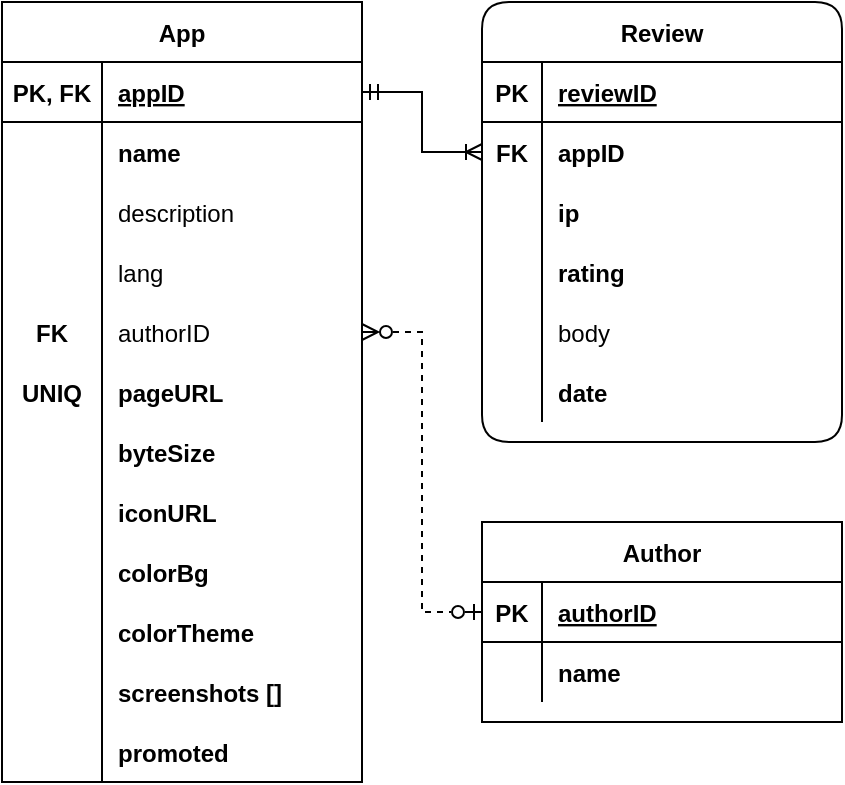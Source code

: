 <mxfile version="20.2.3" type="device"><diagram id="R2lEEEUBdFMjLlhIrx00" name="Page-1"><mxGraphModel dx="677" dy="488" grid="1" gridSize="10" guides="1" tooltips="1" connect="1" arrows="1" fold="1" page="1" pageScale="1" pageWidth="850" pageHeight="1100" math="0" shadow="0" extFonts="Permanent Marker^https://fonts.googleapis.com/css?family=Permanent+Marker"><root><mxCell id="0"/><mxCell id="1" parent="0"/><mxCell id="cC8PR0b2SWjf2gOsvjhR-1" value="App" style="shape=table;startSize=30;container=1;collapsible=1;childLayout=tableLayout;fixedRows=1;rowLines=0;fontStyle=1;align=center;resizeLast=1;" parent="1" vertex="1"><mxGeometry x="40" y="70" width="180" height="390" as="geometry"/></mxCell><mxCell id="cC8PR0b2SWjf2gOsvjhR-2" value="" style="shape=tableRow;horizontal=0;startSize=0;swimlaneHead=0;swimlaneBody=0;fillColor=none;collapsible=0;dropTarget=0;points=[[0,0.5],[1,0.5]];portConstraint=eastwest;top=0;left=0;right=0;bottom=1;" parent="cC8PR0b2SWjf2gOsvjhR-1" vertex="1"><mxGeometry y="30" width="180" height="30" as="geometry"/></mxCell><mxCell id="cC8PR0b2SWjf2gOsvjhR-3" value="PK, FK" style="shape=partialRectangle;connectable=0;fillColor=none;top=0;left=0;bottom=0;right=0;fontStyle=1;overflow=hidden;" parent="cC8PR0b2SWjf2gOsvjhR-2" vertex="1"><mxGeometry width="50" height="30" as="geometry"><mxRectangle width="50" height="30" as="alternateBounds"/></mxGeometry></mxCell><mxCell id="cC8PR0b2SWjf2gOsvjhR-4" value="appID" style="shape=partialRectangle;connectable=0;fillColor=none;top=0;left=0;bottom=0;right=0;align=left;spacingLeft=6;fontStyle=5;overflow=hidden;" parent="cC8PR0b2SWjf2gOsvjhR-2" vertex="1"><mxGeometry x="50" width="130" height="30" as="geometry"><mxRectangle width="130" height="30" as="alternateBounds"/></mxGeometry></mxCell><mxCell id="cC8PR0b2SWjf2gOsvjhR-5" value="" style="shape=tableRow;horizontal=0;startSize=0;swimlaneHead=0;swimlaneBody=0;fillColor=none;collapsible=0;dropTarget=0;points=[[0,0.5],[1,0.5]];portConstraint=eastwest;top=0;left=0;right=0;bottom=0;" parent="cC8PR0b2SWjf2gOsvjhR-1" vertex="1"><mxGeometry y="60" width="180" height="30" as="geometry"/></mxCell><mxCell id="cC8PR0b2SWjf2gOsvjhR-6" value="" style="shape=partialRectangle;connectable=0;fillColor=none;top=0;left=0;bottom=0;right=0;editable=1;overflow=hidden;" parent="cC8PR0b2SWjf2gOsvjhR-5" vertex="1"><mxGeometry width="50" height="30" as="geometry"><mxRectangle width="50" height="30" as="alternateBounds"/></mxGeometry></mxCell><mxCell id="cC8PR0b2SWjf2gOsvjhR-7" value="name" style="shape=partialRectangle;connectable=0;fillColor=none;top=0;left=0;bottom=0;right=0;align=left;spacingLeft=6;overflow=hidden;fontStyle=1" parent="cC8PR0b2SWjf2gOsvjhR-5" vertex="1"><mxGeometry x="50" width="130" height="30" as="geometry"><mxRectangle width="130" height="30" as="alternateBounds"/></mxGeometry></mxCell><mxCell id="cC8PR0b2SWjf2gOsvjhR-8" value="" style="shape=tableRow;horizontal=0;startSize=0;swimlaneHead=0;swimlaneBody=0;fillColor=none;collapsible=0;dropTarget=0;points=[[0,0.5],[1,0.5]];portConstraint=eastwest;top=0;left=0;right=0;bottom=0;" parent="cC8PR0b2SWjf2gOsvjhR-1" vertex="1"><mxGeometry y="90" width="180" height="30" as="geometry"/></mxCell><mxCell id="cC8PR0b2SWjf2gOsvjhR-9" value="" style="shape=partialRectangle;connectable=0;fillColor=none;top=0;left=0;bottom=0;right=0;editable=1;overflow=hidden;" parent="cC8PR0b2SWjf2gOsvjhR-8" vertex="1"><mxGeometry width="50" height="30" as="geometry"><mxRectangle width="50" height="30" as="alternateBounds"/></mxGeometry></mxCell><mxCell id="cC8PR0b2SWjf2gOsvjhR-10" value="description" style="shape=partialRectangle;connectable=0;fillColor=none;top=0;left=0;bottom=0;right=0;align=left;spacingLeft=6;overflow=hidden;fontStyle=0" parent="cC8PR0b2SWjf2gOsvjhR-8" vertex="1"><mxGeometry x="50" width="130" height="30" as="geometry"><mxRectangle width="130" height="30" as="alternateBounds"/></mxGeometry></mxCell><mxCell id="4s1BnXpCtAlhu0fYwhhh-1" value="" style="shape=tableRow;horizontal=0;startSize=0;swimlaneHead=0;swimlaneBody=0;fillColor=none;collapsible=0;dropTarget=0;points=[[0,0.5],[1,0.5]];portConstraint=eastwest;top=0;left=0;right=0;bottom=0;" vertex="1" parent="cC8PR0b2SWjf2gOsvjhR-1"><mxGeometry y="120" width="180" height="30" as="geometry"/></mxCell><mxCell id="4s1BnXpCtAlhu0fYwhhh-2" value="" style="shape=partialRectangle;connectable=0;fillColor=none;top=0;left=0;bottom=0;right=0;editable=1;overflow=hidden;" vertex="1" parent="4s1BnXpCtAlhu0fYwhhh-1"><mxGeometry width="50" height="30" as="geometry"><mxRectangle width="50" height="30" as="alternateBounds"/></mxGeometry></mxCell><mxCell id="4s1BnXpCtAlhu0fYwhhh-3" value="lang" style="shape=partialRectangle;connectable=0;fillColor=none;top=0;left=0;bottom=0;right=0;align=left;spacingLeft=6;overflow=hidden;fontStyle=0" vertex="1" parent="4s1BnXpCtAlhu0fYwhhh-1"><mxGeometry x="50" width="130" height="30" as="geometry"><mxRectangle width="130" height="30" as="alternateBounds"/></mxGeometry></mxCell><mxCell id="cC8PR0b2SWjf2gOsvjhR-14" value="" style="shape=tableRow;horizontal=0;startSize=0;swimlaneHead=0;swimlaneBody=0;fillColor=none;collapsible=0;dropTarget=0;points=[[0,0.5],[1,0.5]];portConstraint=eastwest;top=0;left=0;right=0;bottom=0;" parent="cC8PR0b2SWjf2gOsvjhR-1" vertex="1"><mxGeometry y="150" width="180" height="30" as="geometry"/></mxCell><mxCell id="cC8PR0b2SWjf2gOsvjhR-15" value="FK" style="shape=partialRectangle;connectable=0;fillColor=none;top=0;left=0;bottom=0;right=0;editable=1;overflow=hidden;fontStyle=1" parent="cC8PR0b2SWjf2gOsvjhR-14" vertex="1"><mxGeometry width="50" height="30" as="geometry"><mxRectangle width="50" height="30" as="alternateBounds"/></mxGeometry></mxCell><mxCell id="cC8PR0b2SWjf2gOsvjhR-16" value="authorID" style="shape=partialRectangle;connectable=0;fillColor=none;top=0;left=0;bottom=0;right=0;align=left;spacingLeft=6;overflow=hidden;fontStyle=0" parent="cC8PR0b2SWjf2gOsvjhR-14" vertex="1"><mxGeometry x="50" width="130" height="30" as="geometry"><mxRectangle width="130" height="30" as="alternateBounds"/></mxGeometry></mxCell><mxCell id="cC8PR0b2SWjf2gOsvjhR-17" value="" style="shape=tableRow;horizontal=0;startSize=0;swimlaneHead=0;swimlaneBody=0;fillColor=none;collapsible=0;dropTarget=0;points=[[0,0.5],[1,0.5]];portConstraint=eastwest;top=0;left=0;right=0;bottom=0;" parent="cC8PR0b2SWjf2gOsvjhR-1" vertex="1"><mxGeometry y="180" width="180" height="30" as="geometry"/></mxCell><mxCell id="cC8PR0b2SWjf2gOsvjhR-18" value="UNIQ" style="shape=partialRectangle;connectable=0;fillColor=none;top=0;left=0;bottom=0;right=0;editable=1;overflow=hidden;fontStyle=1" parent="cC8PR0b2SWjf2gOsvjhR-17" vertex="1"><mxGeometry width="50" height="30" as="geometry"><mxRectangle width="50" height="30" as="alternateBounds"/></mxGeometry></mxCell><mxCell id="cC8PR0b2SWjf2gOsvjhR-19" value="pageURL" style="shape=partialRectangle;connectable=0;fillColor=none;top=0;left=0;bottom=0;right=0;align=left;spacingLeft=6;overflow=hidden;fontStyle=1" parent="cC8PR0b2SWjf2gOsvjhR-17" vertex="1"><mxGeometry x="50" width="130" height="30" as="geometry"><mxRectangle width="130" height="30" as="alternateBounds"/></mxGeometry></mxCell><mxCell id="cC8PR0b2SWjf2gOsvjhR-20" value="" style="shape=tableRow;horizontal=0;startSize=0;swimlaneHead=0;swimlaneBody=0;fillColor=none;collapsible=0;dropTarget=0;points=[[0,0.5],[1,0.5]];portConstraint=eastwest;top=0;left=0;right=0;bottom=0;" parent="cC8PR0b2SWjf2gOsvjhR-1" vertex="1"><mxGeometry y="210" width="180" height="30" as="geometry"/></mxCell><mxCell id="cC8PR0b2SWjf2gOsvjhR-21" value="" style="shape=partialRectangle;connectable=0;fillColor=none;top=0;left=0;bottom=0;right=0;editable=1;overflow=hidden;" parent="cC8PR0b2SWjf2gOsvjhR-20" vertex="1"><mxGeometry width="50" height="30" as="geometry"><mxRectangle width="50" height="30" as="alternateBounds"/></mxGeometry></mxCell><mxCell id="cC8PR0b2SWjf2gOsvjhR-22" value="byteSize" style="shape=partialRectangle;connectable=0;fillColor=none;top=0;left=0;bottom=0;right=0;align=left;spacingLeft=6;overflow=hidden;fontStyle=1" parent="cC8PR0b2SWjf2gOsvjhR-20" vertex="1"><mxGeometry x="50" width="130" height="30" as="geometry"><mxRectangle width="130" height="30" as="alternateBounds"/></mxGeometry></mxCell><mxCell id="cC8PR0b2SWjf2gOsvjhR-23" value="" style="shape=tableRow;horizontal=0;startSize=0;swimlaneHead=0;swimlaneBody=0;fillColor=none;collapsible=0;dropTarget=0;points=[[0,0.5],[1,0.5]];portConstraint=eastwest;top=0;left=0;right=0;bottom=0;" parent="cC8PR0b2SWjf2gOsvjhR-1" vertex="1"><mxGeometry y="240" width="180" height="30" as="geometry"/></mxCell><mxCell id="cC8PR0b2SWjf2gOsvjhR-24" value="" style="shape=partialRectangle;connectable=0;fillColor=none;top=0;left=0;bottom=0;right=0;editable=1;overflow=hidden;" parent="cC8PR0b2SWjf2gOsvjhR-23" vertex="1"><mxGeometry width="50" height="30" as="geometry"><mxRectangle width="50" height="30" as="alternateBounds"/></mxGeometry></mxCell><mxCell id="cC8PR0b2SWjf2gOsvjhR-25" value="iconURL" style="shape=partialRectangle;connectable=0;fillColor=none;top=0;left=0;bottom=0;right=0;align=left;spacingLeft=6;overflow=hidden;fontStyle=1" parent="cC8PR0b2SWjf2gOsvjhR-23" vertex="1"><mxGeometry x="50" width="130" height="30" as="geometry"><mxRectangle width="130" height="30" as="alternateBounds"/></mxGeometry></mxCell><mxCell id="cC8PR0b2SWjf2gOsvjhR-41" value="" style="shape=tableRow;horizontal=0;startSize=0;swimlaneHead=0;swimlaneBody=0;fillColor=none;collapsible=0;dropTarget=0;points=[[0,0.5],[1,0.5]];portConstraint=eastwest;top=0;left=0;right=0;bottom=0;" parent="cC8PR0b2SWjf2gOsvjhR-1" vertex="1"><mxGeometry y="270" width="180" height="30" as="geometry"/></mxCell><mxCell id="cC8PR0b2SWjf2gOsvjhR-42" value="" style="shape=partialRectangle;connectable=0;fillColor=none;top=0;left=0;bottom=0;right=0;editable=1;overflow=hidden;" parent="cC8PR0b2SWjf2gOsvjhR-41" vertex="1"><mxGeometry width="50" height="30" as="geometry"><mxRectangle width="50" height="30" as="alternateBounds"/></mxGeometry></mxCell><mxCell id="cC8PR0b2SWjf2gOsvjhR-43" value="colorBg" style="shape=partialRectangle;connectable=0;fillColor=none;top=0;left=0;bottom=0;right=0;align=left;spacingLeft=6;overflow=hidden;fontStyle=1" parent="cC8PR0b2SWjf2gOsvjhR-41" vertex="1"><mxGeometry x="50" width="130" height="30" as="geometry"><mxRectangle width="130" height="30" as="alternateBounds"/></mxGeometry></mxCell><mxCell id="cC8PR0b2SWjf2gOsvjhR-44" value="" style="shape=tableRow;horizontal=0;startSize=0;swimlaneHead=0;swimlaneBody=0;fillColor=none;collapsible=0;dropTarget=0;points=[[0,0.5],[1,0.5]];portConstraint=eastwest;top=0;left=0;right=0;bottom=0;" parent="cC8PR0b2SWjf2gOsvjhR-1" vertex="1"><mxGeometry y="300" width="180" height="30" as="geometry"/></mxCell><mxCell id="cC8PR0b2SWjf2gOsvjhR-45" value="" style="shape=partialRectangle;connectable=0;fillColor=none;top=0;left=0;bottom=0;right=0;editable=1;overflow=hidden;" parent="cC8PR0b2SWjf2gOsvjhR-44" vertex="1"><mxGeometry width="50" height="30" as="geometry"><mxRectangle width="50" height="30" as="alternateBounds"/></mxGeometry></mxCell><mxCell id="cC8PR0b2SWjf2gOsvjhR-46" value="colorTheme" style="shape=partialRectangle;connectable=0;fillColor=none;top=0;left=0;bottom=0;right=0;align=left;spacingLeft=6;overflow=hidden;fontStyle=1" parent="cC8PR0b2SWjf2gOsvjhR-44" vertex="1"><mxGeometry x="50" width="130" height="30" as="geometry"><mxRectangle width="130" height="30" as="alternateBounds"/></mxGeometry></mxCell><mxCell id="cC8PR0b2SWjf2gOsvjhR-47" value="" style="shape=tableRow;horizontal=0;startSize=0;swimlaneHead=0;swimlaneBody=0;fillColor=none;collapsible=0;dropTarget=0;points=[[0,0.5],[1,0.5]];portConstraint=eastwest;top=0;left=0;right=0;bottom=0;" parent="cC8PR0b2SWjf2gOsvjhR-1" vertex="1"><mxGeometry y="330" width="180" height="30" as="geometry"/></mxCell><mxCell id="cC8PR0b2SWjf2gOsvjhR-48" value="" style="shape=partialRectangle;connectable=0;fillColor=none;top=0;left=0;bottom=0;right=0;editable=1;overflow=hidden;" parent="cC8PR0b2SWjf2gOsvjhR-47" vertex="1"><mxGeometry width="50" height="30" as="geometry"><mxRectangle width="50" height="30" as="alternateBounds"/></mxGeometry></mxCell><mxCell id="cC8PR0b2SWjf2gOsvjhR-49" value="screenshots []" style="shape=partialRectangle;connectable=0;fillColor=none;top=0;left=0;bottom=0;right=0;align=left;spacingLeft=6;overflow=hidden;fontStyle=1" parent="cC8PR0b2SWjf2gOsvjhR-47" vertex="1"><mxGeometry x="50" width="130" height="30" as="geometry"><mxRectangle width="130" height="30" as="alternateBounds"/></mxGeometry></mxCell><mxCell id="wpaztjjnw2k48ScrbG3w-5" value="" style="shape=tableRow;horizontal=0;startSize=0;swimlaneHead=0;swimlaneBody=0;fillColor=none;collapsible=0;dropTarget=0;points=[[0,0.5],[1,0.5]];portConstraint=eastwest;top=0;left=0;right=0;bottom=0;" parent="cC8PR0b2SWjf2gOsvjhR-1" vertex="1"><mxGeometry y="360" width="180" height="30" as="geometry"/></mxCell><mxCell id="wpaztjjnw2k48ScrbG3w-6" value="" style="shape=partialRectangle;connectable=0;fillColor=none;top=0;left=0;bottom=0;right=0;editable=1;overflow=hidden;" parent="wpaztjjnw2k48ScrbG3w-5" vertex="1"><mxGeometry width="50" height="30" as="geometry"><mxRectangle width="50" height="30" as="alternateBounds"/></mxGeometry></mxCell><mxCell id="wpaztjjnw2k48ScrbG3w-7" value="promoted" style="shape=partialRectangle;connectable=0;fillColor=none;top=0;left=0;bottom=0;right=0;align=left;spacingLeft=6;overflow=hidden;fontStyle=1" parent="wpaztjjnw2k48ScrbG3w-5" vertex="1"><mxGeometry x="50" width="130" height="30" as="geometry"><mxRectangle width="130" height="30" as="alternateBounds"/></mxGeometry></mxCell><mxCell id="cC8PR0b2SWjf2gOsvjhR-26" value="Author" style="shape=table;startSize=30;container=1;collapsible=1;childLayout=tableLayout;fixedRows=1;rowLines=0;fontStyle=1;align=center;resizeLast=1;" parent="1" vertex="1"><mxGeometry x="280" y="330" width="180" height="100" as="geometry"/></mxCell><mxCell id="cC8PR0b2SWjf2gOsvjhR-27" value="" style="shape=tableRow;horizontal=0;startSize=0;swimlaneHead=0;swimlaneBody=0;fillColor=none;collapsible=0;dropTarget=0;points=[[0,0.5],[1,0.5]];portConstraint=eastwest;top=0;left=0;right=0;bottom=1;" parent="cC8PR0b2SWjf2gOsvjhR-26" vertex="1"><mxGeometry y="30" width="180" height="30" as="geometry"/></mxCell><mxCell id="cC8PR0b2SWjf2gOsvjhR-28" value="PK" style="shape=partialRectangle;connectable=0;fillColor=none;top=0;left=0;bottom=0;right=0;fontStyle=1;overflow=hidden;" parent="cC8PR0b2SWjf2gOsvjhR-27" vertex="1"><mxGeometry width="30" height="30" as="geometry"><mxRectangle width="30" height="30" as="alternateBounds"/></mxGeometry></mxCell><mxCell id="cC8PR0b2SWjf2gOsvjhR-29" value="authorID" style="shape=partialRectangle;connectable=0;fillColor=none;top=0;left=0;bottom=0;right=0;align=left;spacingLeft=6;fontStyle=5;overflow=hidden;" parent="cC8PR0b2SWjf2gOsvjhR-27" vertex="1"><mxGeometry x="30" width="150" height="30" as="geometry"><mxRectangle width="150" height="30" as="alternateBounds"/></mxGeometry></mxCell><mxCell id="cC8PR0b2SWjf2gOsvjhR-30" value="" style="shape=tableRow;horizontal=0;startSize=0;swimlaneHead=0;swimlaneBody=0;fillColor=none;collapsible=0;dropTarget=0;points=[[0,0.5],[1,0.5]];portConstraint=eastwest;top=0;left=0;right=0;bottom=0;" parent="cC8PR0b2SWjf2gOsvjhR-26" vertex="1"><mxGeometry y="60" width="180" height="30" as="geometry"/></mxCell><mxCell id="cC8PR0b2SWjf2gOsvjhR-31" value="" style="shape=partialRectangle;connectable=0;fillColor=none;top=0;left=0;bottom=0;right=0;editable=1;overflow=hidden;" parent="cC8PR0b2SWjf2gOsvjhR-30" vertex="1"><mxGeometry width="30" height="30" as="geometry"><mxRectangle width="30" height="30" as="alternateBounds"/></mxGeometry></mxCell><mxCell id="cC8PR0b2SWjf2gOsvjhR-32" value="name" style="shape=partialRectangle;connectable=0;fillColor=none;top=0;left=0;bottom=0;right=0;align=left;spacingLeft=6;overflow=hidden;fontStyle=1" parent="cC8PR0b2SWjf2gOsvjhR-30" vertex="1"><mxGeometry x="30" width="150" height="30" as="geometry"><mxRectangle width="150" height="30" as="alternateBounds"/></mxGeometry></mxCell><mxCell id="cC8PR0b2SWjf2gOsvjhR-40" value="" style="edgeStyle=entityRelationEdgeStyle;fontSize=12;html=1;endArrow=ERzeroToOne;startArrow=ERzeroToMany;rounded=0;dashed=1;startFill=0;endFill=0;" parent="1" source="cC8PR0b2SWjf2gOsvjhR-14" target="cC8PR0b2SWjf2gOsvjhR-27" edge="1"><mxGeometry width="100" height="100" relative="1" as="geometry"><mxPoint x="260" y="110" as="sourcePoint"/><mxPoint x="360" y="10" as="targetPoint"/></mxGeometry></mxCell><mxCell id="cC8PR0b2SWjf2gOsvjhR-53" value="Review" style="shape=table;startSize=30;container=1;collapsible=1;childLayout=tableLayout;fixedRows=1;rowLines=0;fontStyle=1;align=center;resizeLast=1;rounded=1;" parent="1" vertex="1"><mxGeometry x="280" y="70" width="180" height="220" as="geometry"><mxRectangle x="280" y="40" width="70" height="30" as="alternateBounds"/></mxGeometry></mxCell><mxCell id="cC8PR0b2SWjf2gOsvjhR-54" value="" style="shape=tableRow;horizontal=0;startSize=0;swimlaneHead=0;swimlaneBody=0;fillColor=none;collapsible=0;dropTarget=0;points=[[0,0.5],[1,0.5]];portConstraint=eastwest;top=0;left=0;right=0;bottom=1;" parent="cC8PR0b2SWjf2gOsvjhR-53" vertex="1"><mxGeometry y="30" width="180" height="30" as="geometry"/></mxCell><mxCell id="cC8PR0b2SWjf2gOsvjhR-55" value="PK" style="shape=partialRectangle;connectable=0;fillColor=none;top=0;left=0;bottom=0;right=0;fontStyle=1;overflow=hidden;" parent="cC8PR0b2SWjf2gOsvjhR-54" vertex="1"><mxGeometry width="30" height="30" as="geometry"><mxRectangle width="30" height="30" as="alternateBounds"/></mxGeometry></mxCell><mxCell id="cC8PR0b2SWjf2gOsvjhR-56" value="reviewID" style="shape=partialRectangle;connectable=0;fillColor=none;top=0;left=0;bottom=0;right=0;align=left;spacingLeft=6;fontStyle=5;overflow=hidden;" parent="cC8PR0b2SWjf2gOsvjhR-54" vertex="1"><mxGeometry x="30" width="150" height="30" as="geometry"><mxRectangle width="150" height="30" as="alternateBounds"/></mxGeometry></mxCell><mxCell id="cC8PR0b2SWjf2gOsvjhR-57" value="" style="shape=tableRow;horizontal=0;startSize=0;swimlaneHead=0;swimlaneBody=0;fillColor=none;collapsible=0;dropTarget=0;points=[[0,0.5],[1,0.5]];portConstraint=eastwest;top=0;left=0;right=0;bottom=0;" parent="cC8PR0b2SWjf2gOsvjhR-53" vertex="1"><mxGeometry y="60" width="180" height="30" as="geometry"/></mxCell><mxCell id="cC8PR0b2SWjf2gOsvjhR-58" value="FK" style="shape=partialRectangle;connectable=0;fillColor=none;top=0;left=0;bottom=0;right=0;editable=1;overflow=hidden;fontStyle=1" parent="cC8PR0b2SWjf2gOsvjhR-57" vertex="1"><mxGeometry width="30" height="30" as="geometry"><mxRectangle width="30" height="30" as="alternateBounds"/></mxGeometry></mxCell><mxCell id="cC8PR0b2SWjf2gOsvjhR-59" value="appID" style="shape=partialRectangle;connectable=0;fillColor=none;top=0;left=0;bottom=0;right=0;align=left;spacingLeft=6;overflow=hidden;fontStyle=1" parent="cC8PR0b2SWjf2gOsvjhR-57" vertex="1"><mxGeometry x="30" width="150" height="30" as="geometry"><mxRectangle width="150" height="30" as="alternateBounds"/></mxGeometry></mxCell><mxCell id="cC8PR0b2SWjf2gOsvjhR-60" value="" style="shape=tableRow;horizontal=0;startSize=0;swimlaneHead=0;swimlaneBody=0;fillColor=none;collapsible=0;dropTarget=0;points=[[0,0.5],[1,0.5]];portConstraint=eastwest;top=0;left=0;right=0;bottom=0;" parent="cC8PR0b2SWjf2gOsvjhR-53" vertex="1"><mxGeometry y="90" width="180" height="30" as="geometry"/></mxCell><mxCell id="cC8PR0b2SWjf2gOsvjhR-61" value="" style="shape=partialRectangle;connectable=0;fillColor=none;top=0;left=0;bottom=0;right=0;editable=1;overflow=hidden;" parent="cC8PR0b2SWjf2gOsvjhR-60" vertex="1"><mxGeometry width="30" height="30" as="geometry"><mxRectangle width="30" height="30" as="alternateBounds"/></mxGeometry></mxCell><mxCell id="cC8PR0b2SWjf2gOsvjhR-62" value="ip" style="shape=partialRectangle;connectable=0;fillColor=none;top=0;left=0;bottom=0;right=0;align=left;spacingLeft=6;overflow=hidden;fontStyle=1" parent="cC8PR0b2SWjf2gOsvjhR-60" vertex="1"><mxGeometry x="30" width="150" height="30" as="geometry"><mxRectangle width="150" height="30" as="alternateBounds"/></mxGeometry></mxCell><mxCell id="cC8PR0b2SWjf2gOsvjhR-63" value="" style="shape=tableRow;horizontal=0;startSize=0;swimlaneHead=0;swimlaneBody=0;fillColor=none;collapsible=0;dropTarget=0;points=[[0,0.5],[1,0.5]];portConstraint=eastwest;top=0;left=0;right=0;bottom=0;" parent="cC8PR0b2SWjf2gOsvjhR-53" vertex="1"><mxGeometry y="120" width="180" height="30" as="geometry"/></mxCell><mxCell id="cC8PR0b2SWjf2gOsvjhR-64" value="" style="shape=partialRectangle;connectable=0;fillColor=none;top=0;left=0;bottom=0;right=0;editable=1;overflow=hidden;" parent="cC8PR0b2SWjf2gOsvjhR-63" vertex="1"><mxGeometry width="30" height="30" as="geometry"><mxRectangle width="30" height="30" as="alternateBounds"/></mxGeometry></mxCell><mxCell id="cC8PR0b2SWjf2gOsvjhR-65" value="rating" style="shape=partialRectangle;connectable=0;fillColor=none;top=0;left=0;bottom=0;right=0;align=left;spacingLeft=6;overflow=hidden;fontStyle=1" parent="cC8PR0b2SWjf2gOsvjhR-63" vertex="1"><mxGeometry x="30" width="150" height="30" as="geometry"><mxRectangle width="150" height="30" as="alternateBounds"/></mxGeometry></mxCell><mxCell id="cC8PR0b2SWjf2gOsvjhR-80" value="" style="shape=tableRow;horizontal=0;startSize=0;swimlaneHead=0;swimlaneBody=0;fillColor=none;collapsible=0;dropTarget=0;points=[[0,0.5],[1,0.5]];portConstraint=eastwest;top=0;left=0;right=0;bottom=0;" parent="cC8PR0b2SWjf2gOsvjhR-53" vertex="1"><mxGeometry y="150" width="180" height="30" as="geometry"/></mxCell><mxCell id="cC8PR0b2SWjf2gOsvjhR-81" value="" style="shape=partialRectangle;connectable=0;fillColor=none;top=0;left=0;bottom=0;right=0;editable=1;overflow=hidden;" parent="cC8PR0b2SWjf2gOsvjhR-80" vertex="1"><mxGeometry width="30" height="30" as="geometry"><mxRectangle width="30" height="30" as="alternateBounds"/></mxGeometry></mxCell><mxCell id="cC8PR0b2SWjf2gOsvjhR-82" value="body" style="shape=partialRectangle;connectable=0;fillColor=none;top=0;left=0;bottom=0;right=0;align=left;spacingLeft=6;overflow=hidden;fontStyle=0" parent="cC8PR0b2SWjf2gOsvjhR-80" vertex="1"><mxGeometry x="30" width="150" height="30" as="geometry"><mxRectangle width="150" height="30" as="alternateBounds"/></mxGeometry></mxCell><mxCell id="cC8PR0b2SWjf2gOsvjhR-83" value="" style="shape=tableRow;horizontal=0;startSize=0;swimlaneHead=0;swimlaneBody=0;fillColor=none;collapsible=0;dropTarget=0;points=[[0,0.5],[1,0.5]];portConstraint=eastwest;top=0;left=0;right=0;bottom=0;" parent="cC8PR0b2SWjf2gOsvjhR-53" vertex="1"><mxGeometry y="180" width="180" height="30" as="geometry"/></mxCell><mxCell id="cC8PR0b2SWjf2gOsvjhR-84" value="" style="shape=partialRectangle;connectable=0;fillColor=none;top=0;left=0;bottom=0;right=0;editable=1;overflow=hidden;" parent="cC8PR0b2SWjf2gOsvjhR-83" vertex="1"><mxGeometry width="30" height="30" as="geometry"><mxRectangle width="30" height="30" as="alternateBounds"/></mxGeometry></mxCell><mxCell id="cC8PR0b2SWjf2gOsvjhR-85" value="date" style="shape=partialRectangle;connectable=0;fillColor=none;top=0;left=0;bottom=0;right=0;align=left;spacingLeft=6;overflow=hidden;fontStyle=1" parent="cC8PR0b2SWjf2gOsvjhR-83" vertex="1"><mxGeometry x="30" width="150" height="30" as="geometry"><mxRectangle width="150" height="30" as="alternateBounds"/></mxGeometry></mxCell><mxCell id="cC8PR0b2SWjf2gOsvjhR-79" value="" style="edgeStyle=entityRelationEdgeStyle;fontSize=12;html=1;endArrow=ERoneToMany;startArrow=ERmandOne;rounded=0;endFill=0;" parent="1" source="cC8PR0b2SWjf2gOsvjhR-2" target="cC8PR0b2SWjf2gOsvjhR-57" edge="1"><mxGeometry width="100" height="100" relative="1" as="geometry"><mxPoint x="260" y="110" as="sourcePoint"/><mxPoint x="360" y="10" as="targetPoint"/></mxGeometry></mxCell></root></mxGraphModel></diagram></mxfile>